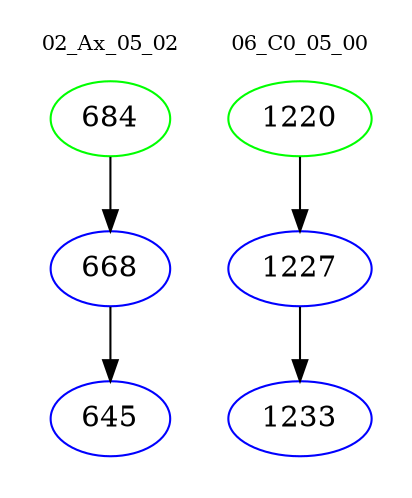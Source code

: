 digraph{
subgraph cluster_0 {
color = white
label = "02_Ax_05_02";
fontsize=10;
T0_684 [label="684", color="green"]
T0_684 -> T0_668 [color="black"]
T0_668 [label="668", color="blue"]
T0_668 -> T0_645 [color="black"]
T0_645 [label="645", color="blue"]
}
subgraph cluster_1 {
color = white
label = "06_C0_05_00";
fontsize=10;
T1_1220 [label="1220", color="green"]
T1_1220 -> T1_1227 [color="black"]
T1_1227 [label="1227", color="blue"]
T1_1227 -> T1_1233 [color="black"]
T1_1233 [label="1233", color="blue"]
}
}
